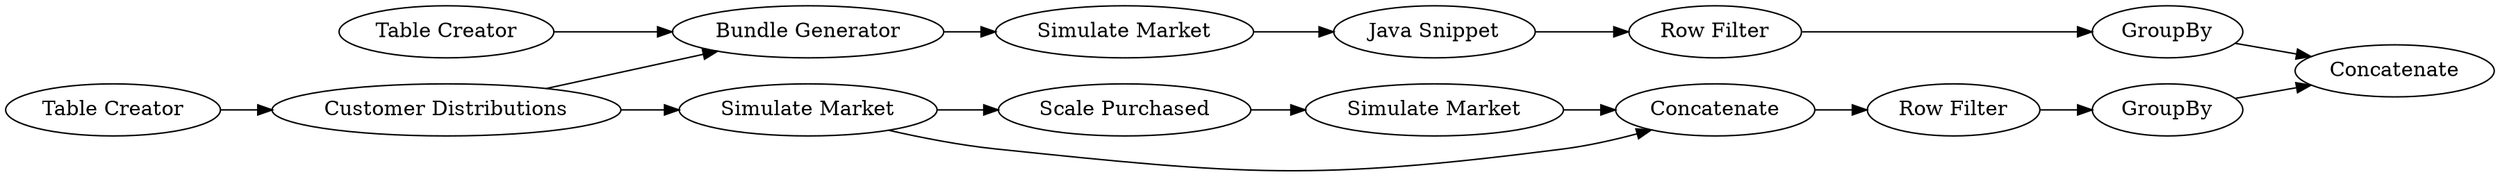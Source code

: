 digraph {
	9 -> 8
	7 -> 16
	4 -> 5
	5 -> 17
	12 -> 7
	8 -> 10
	3 -> 4
	11 -> 16
	3 -> 17
	2 -> 8
	1 -> 2
	2 -> 3
	15 -> 13
	17 -> 12
	13 -> 11
	10 -> 15
	5 [label="Simulate Market"]
	16 [label=Concatenate]
	13 [label="Row Filter"]
	1 [label="Table Creator"]
	7 [label=GroupBy]
	9 [label="Table Creator"]
	11 [label=GroupBy]
	4 [label="Scale Purchased"]
	8 [label="Bundle Generator"]
	15 [label="Java Snippet"]
	12 [label="Row Filter"]
	17 [label=Concatenate]
	3 [label="Simulate Market"]
	2 [label="Customer Distributions"]
	10 [label="Simulate Market"]
	rankdir=LR
}

